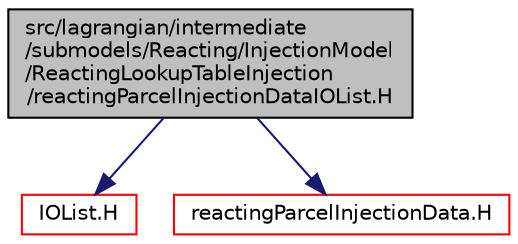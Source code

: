 digraph "src/lagrangian/intermediate/submodels/Reacting/InjectionModel/ReactingLookupTableInjection/reactingParcelInjectionDataIOList.H"
{
  bgcolor="transparent";
  edge [fontname="Helvetica",fontsize="10",labelfontname="Helvetica",labelfontsize="10"];
  node [fontname="Helvetica",fontsize="10",shape=record];
  Node1 [label="src/lagrangian/intermediate\l/submodels/Reacting/InjectionModel\l/ReactingLookupTableInjection\l/reactingParcelInjectionDataIOList.H",height=0.2,width=0.4,color="black", fillcolor="grey75", style="filled", fontcolor="black"];
  Node1 -> Node2 [color="midnightblue",fontsize="10",style="solid",fontname="Helvetica"];
  Node2 [label="IOList.H",height=0.2,width=0.4,color="red",URL="$a07762.html"];
  Node1 -> Node3 [color="midnightblue",fontsize="10",style="solid",fontname="Helvetica"];
  Node3 [label="reactingParcelInjectionData.H",height=0.2,width=0.4,color="red",URL="$a06805.html"];
}
